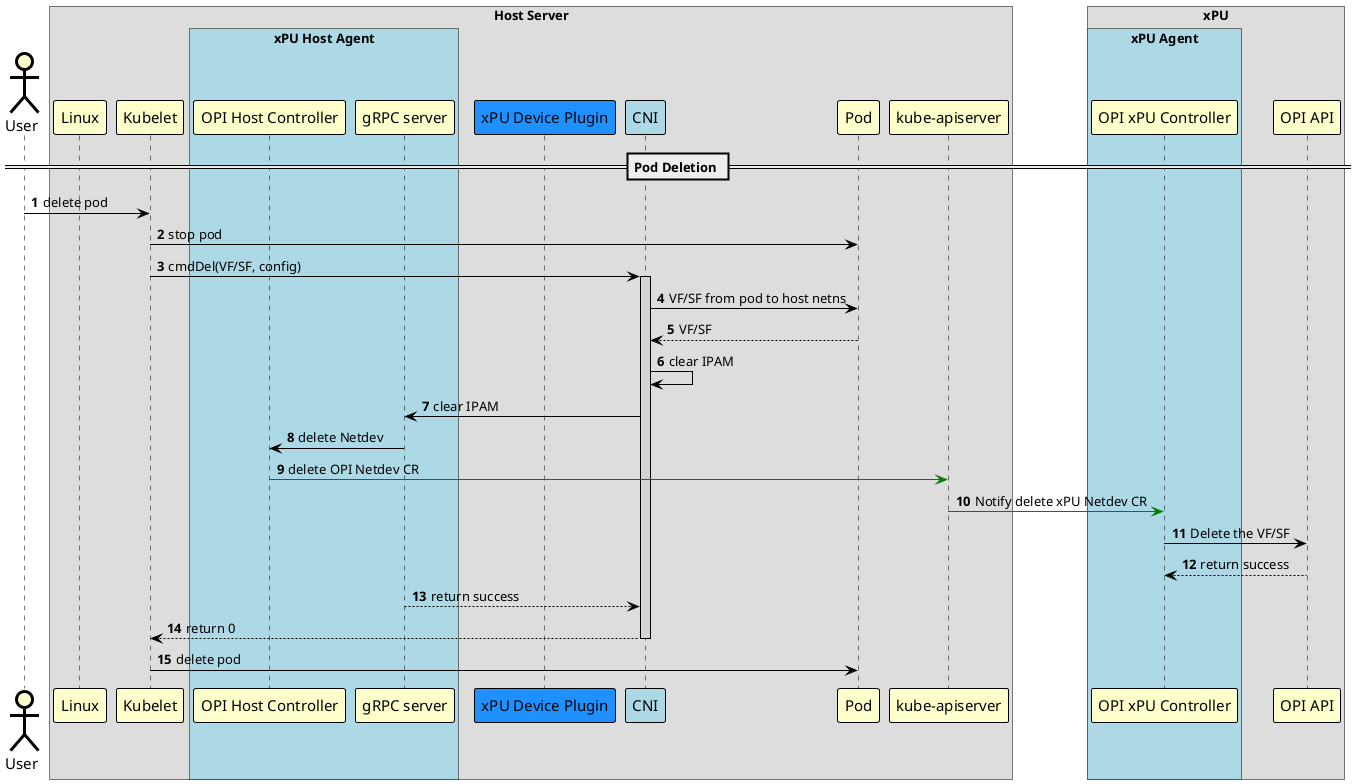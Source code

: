 @startuml
!pragma teoz true
skinparam noteBorderColor Black
skinparam noteBorderThickness 1
skinparam noteBackgroundColor Yellow

skinparam sequence {
	BoxBorderColor Black
	BoxFontSize 20

	ArrowColor Black
	ArrowThickness 1

	ActorBorderColor Black
	ActorBorderThickness 3
	ActorBackgroundColor Business
	ActorFontSize 15

	ParticipantBorderColor Black
	ParticipantBorderThickness 1
	ParticipantBackgroundColor Business
	ParticipantFontSize 15

	LifeLineBorderColor Black
	LifeLineBorderThickness 1
	LifeLineBackgroundColor LightGray
}

actor "User"
box "Host Server"
	participant "Linux"
	participant "Kubelet"
  box "xPU Host Agent" #LightBlue
         participant "OPI Host Controller"
         participant "gRPC server"
  end box
	participant "xPU Device Plugin" #dodgerblue
	participant "CNI" #LightBlue
	participant "Pod"
        participant "kube-apiserver"
end box

box "xPU"
  box "xPU Agent" #LightBlue
	participant "OPI xPU Controller"
  end box
  participant "OPI API"
end box

== Pod Deletion ==
autonumber

"User" -> "Kubelet": delete pod
"Kubelet" -> "Pod" : stop pod
deactivate "Pod"
"Kubelet" -> "CNI" : cmdDel(VF/SF, config)
activate "CNI"
"CNI" -> "Pod" : VF/SF from pod to host netns
"Pod" --> "CNI" : VF/SF
"CNI" -> "CNI" : clear IPAM
"CNI" -> "gRPC server": clear IPAM
"gRPC server" -> "OPI Host Controller": delete Netdev
"OPI Host Controller" -[#green]> "kube-apiserver": delete OPI Netdev CR
"kube-apiserver" -[#green]> "OPI xPU Controller": Notify delete xPU Netdev CR
"OPI xPU Controller"->"OPI API": Delete the VF/SF
"OPI API" --> "OPI xPU Controller": return success
"gRPC server" --> "CNI": return success
"CNI" --> "Kubelet": return 0
deactivate "CNI"

"Kubelet" -> "Pod" : delete pod
deactivate "Pod"

@enduml
